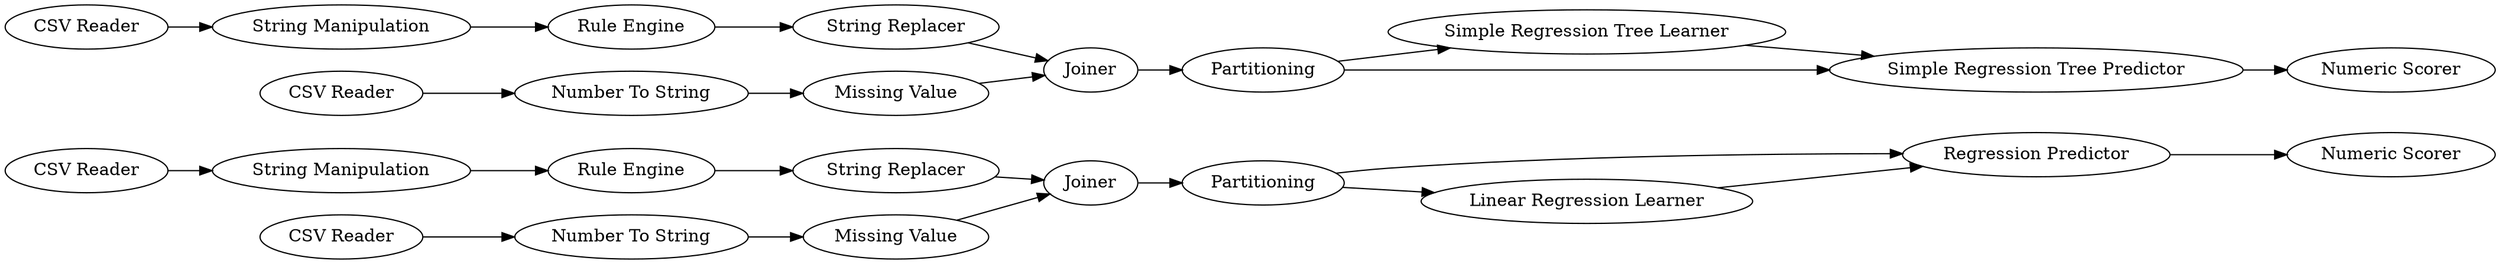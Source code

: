 digraph {
	"5225935546053197497_17" [label=Joiner]
	"5225935546053197497_21" [label="String Manipulation"]
	"5225935546053197497_48" [label=Partitioning]
	"5225935546053197497_54" [label="Simple Regression Tree Learner"]
	"5225935546053197497_31" [label="Regression Predictor"]
	"5225935546053197497_49" [label="Numeric Scorer"]
	"5225935546053197497_51" [label="Rule Engine"]
	"5225935546053197497_50" [label="String Replacer"]
	"5225935546053197497_26" [label="String Replacer"]
	"5225935546053197497_57" [label="CSV Reader"]
	"5225935546053197497_39" [label="Missing Value"]
	"5225935546053197497_23" [label="Rule Engine"]
	"5225935546053197497_56" [label="CSV Reader"]
	"5225935546053197497_32" [label="Numeric Scorer"]
	"5225935546053197497_41" [label="CSV Reader"]
	"5225935546053197497_53" [label="Missing Value"]
	"5225935546053197497_40" [label="CSV Reader"]
	"5225935546053197497_28" [label=Partitioning]
	"5225935546053197497_27" [label="Number To String"]
	"5225935546053197497_42" [label="Number To String"]
	"5225935546053197497_29" [label="Linear Regression Learner"]
	"5225935546053197497_55" [label="Simple Regression Tree Predictor"]
	"5225935546053197497_47" [label=Joiner]
	"5225935546053197497_52" [label="String Manipulation"]
	"5225935546053197497_23" -> "5225935546053197497_26"
	"5225935546053197497_48" -> "5225935546053197497_55"
	"5225935546053197497_41" -> "5225935546053197497_27"
	"5225935546053197497_40" -> "5225935546053197497_21"
	"5225935546053197497_55" -> "5225935546053197497_49"
	"5225935546053197497_39" -> "5225935546053197497_17"
	"5225935546053197497_50" -> "5225935546053197497_47"
	"5225935546053197497_48" -> "5225935546053197497_54"
	"5225935546053197497_27" -> "5225935546053197497_39"
	"5225935546053197497_42" -> "5225935546053197497_53"
	"5225935546053197497_53" -> "5225935546053197497_47"
	"5225935546053197497_28" -> "5225935546053197497_29"
	"5225935546053197497_21" -> "5225935546053197497_23"
	"5225935546053197497_56" -> "5225935546053197497_52"
	"5225935546053197497_26" -> "5225935546053197497_17"
	"5225935546053197497_17" -> "5225935546053197497_28"
	"5225935546053197497_57" -> "5225935546053197497_42"
	"5225935546053197497_28" -> "5225935546053197497_31"
	"5225935546053197497_47" -> "5225935546053197497_48"
	"5225935546053197497_54" -> "5225935546053197497_55"
	"5225935546053197497_51" -> "5225935546053197497_50"
	"5225935546053197497_31" -> "5225935546053197497_32"
	"5225935546053197497_29" -> "5225935546053197497_31"
	"5225935546053197497_52" -> "5225935546053197497_51"
	rankdir=LR
}
